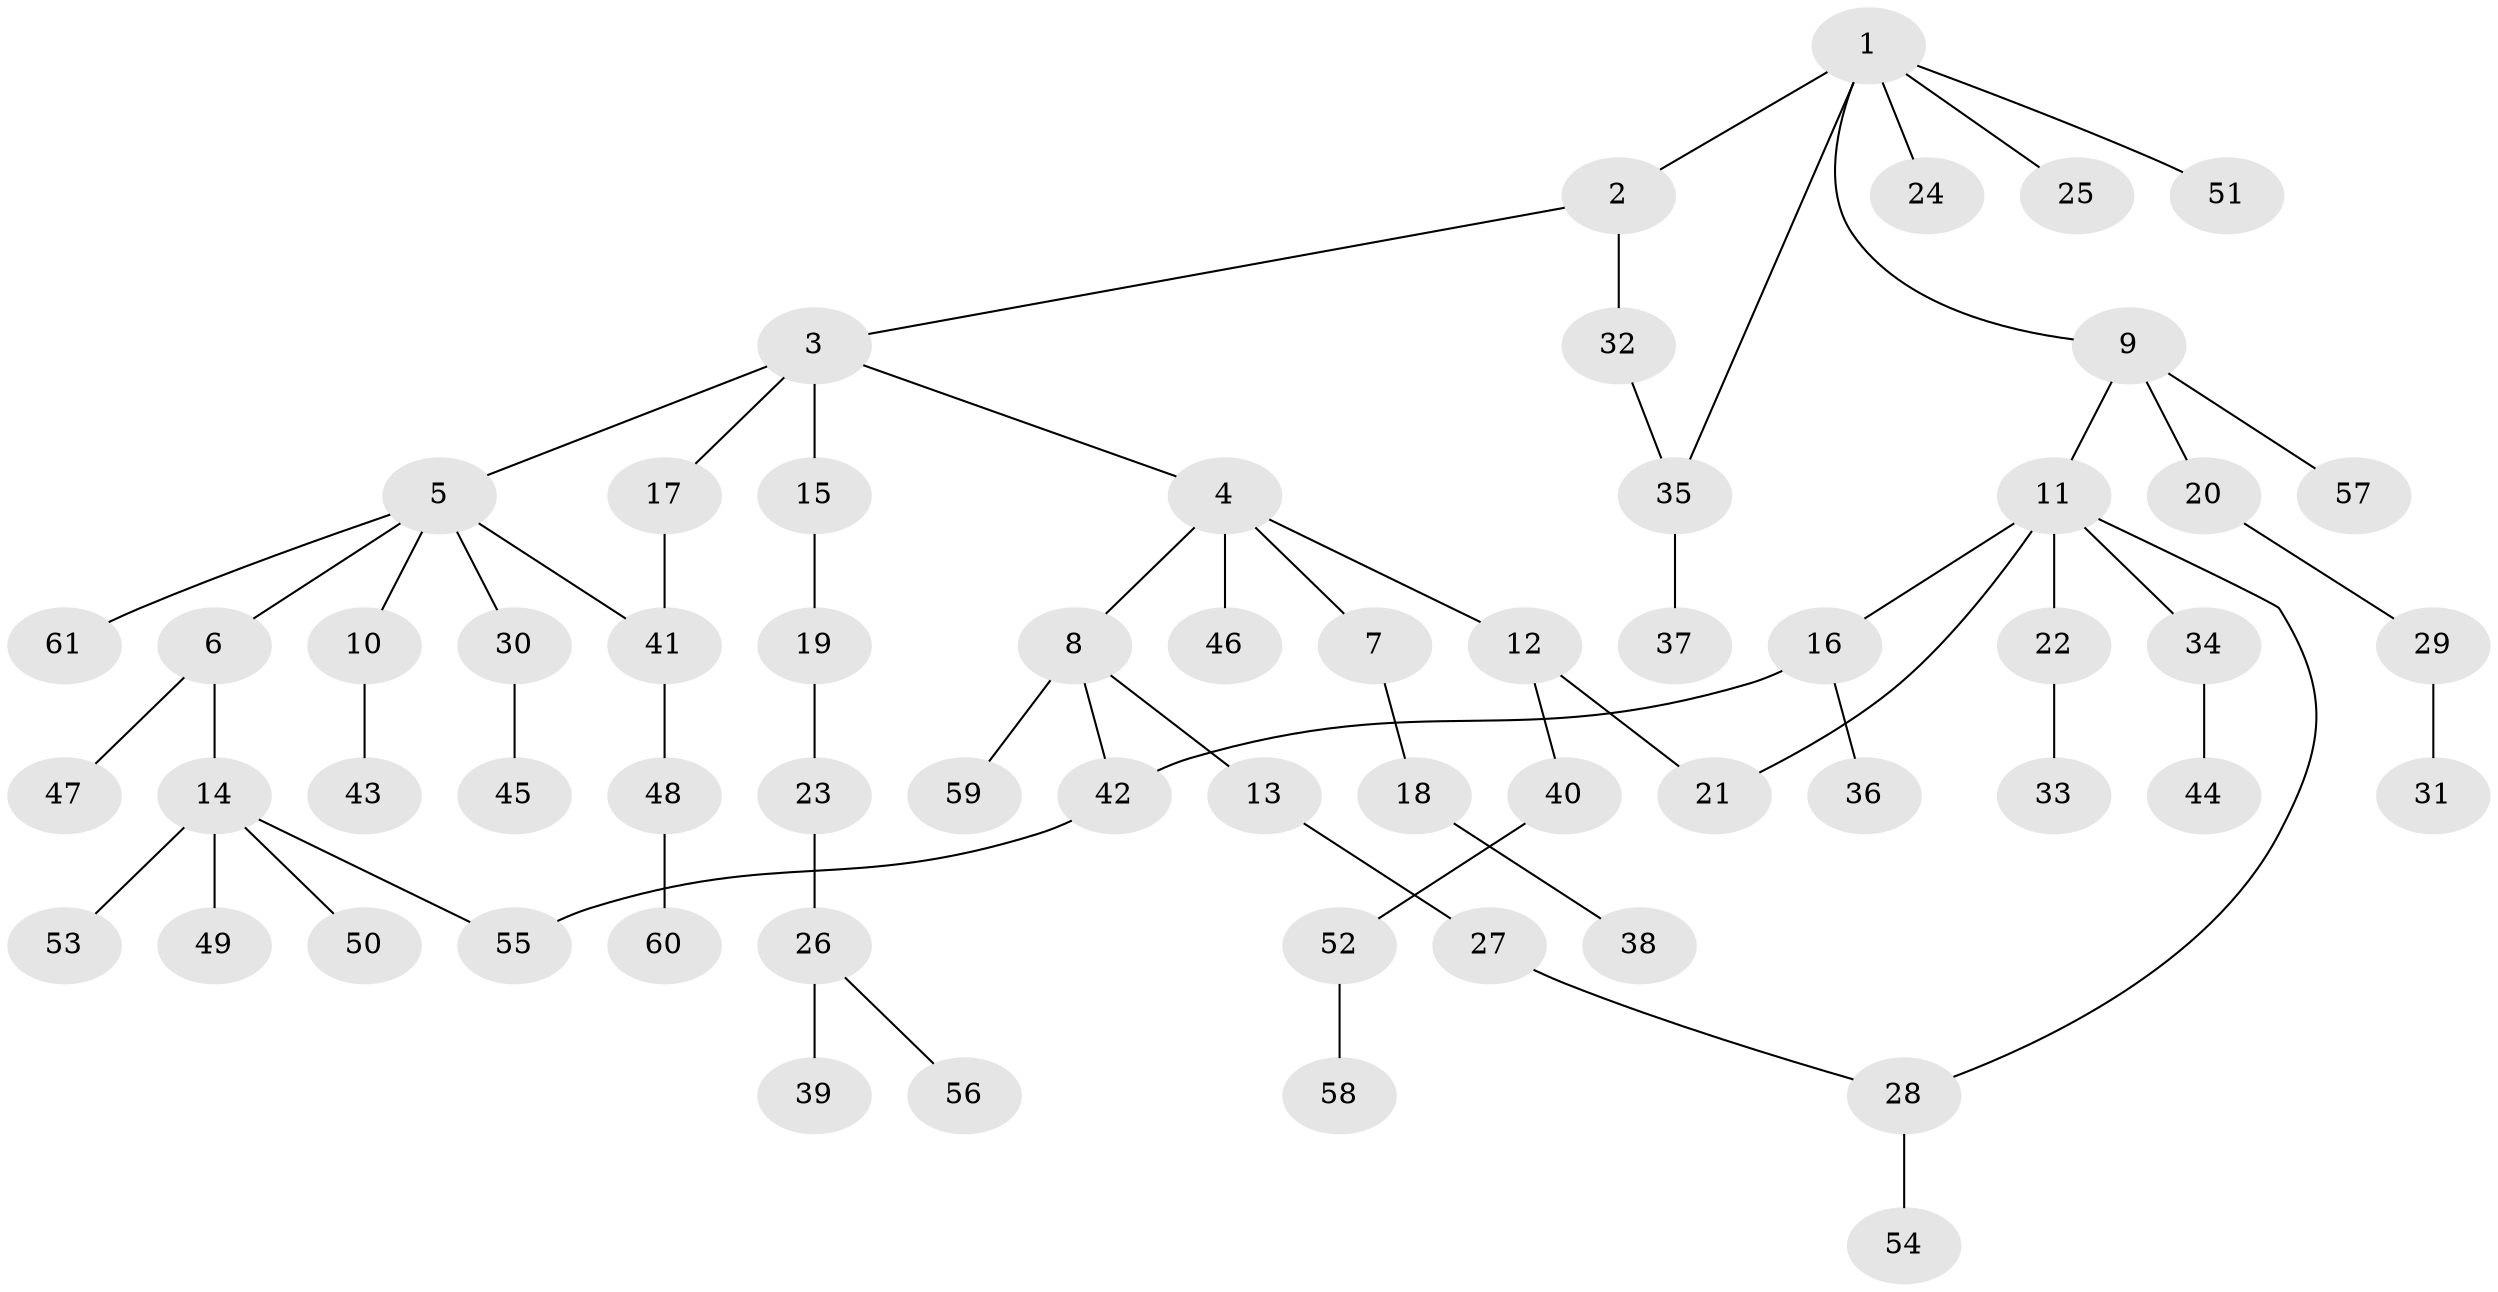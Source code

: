 // Generated by graph-tools (version 1.1) at 2025/01/03/09/25 03:01:07]
// undirected, 61 vertices, 66 edges
graph export_dot {
graph [start="1"]
  node [color=gray90,style=filled];
  1;
  2;
  3;
  4;
  5;
  6;
  7;
  8;
  9;
  10;
  11;
  12;
  13;
  14;
  15;
  16;
  17;
  18;
  19;
  20;
  21;
  22;
  23;
  24;
  25;
  26;
  27;
  28;
  29;
  30;
  31;
  32;
  33;
  34;
  35;
  36;
  37;
  38;
  39;
  40;
  41;
  42;
  43;
  44;
  45;
  46;
  47;
  48;
  49;
  50;
  51;
  52;
  53;
  54;
  55;
  56;
  57;
  58;
  59;
  60;
  61;
  1 -- 2;
  1 -- 9;
  1 -- 24;
  1 -- 25;
  1 -- 35;
  1 -- 51;
  2 -- 3;
  2 -- 32;
  3 -- 4;
  3 -- 5;
  3 -- 15;
  3 -- 17;
  4 -- 7;
  4 -- 8;
  4 -- 12;
  4 -- 46;
  5 -- 6;
  5 -- 10;
  5 -- 30;
  5 -- 41;
  5 -- 61;
  6 -- 14;
  6 -- 47;
  7 -- 18;
  8 -- 13;
  8 -- 42;
  8 -- 59;
  9 -- 11;
  9 -- 20;
  9 -- 57;
  10 -- 43;
  11 -- 16;
  11 -- 22;
  11 -- 34;
  11 -- 28;
  11 -- 21;
  12 -- 21;
  12 -- 40;
  13 -- 27;
  14 -- 49;
  14 -- 50;
  14 -- 53;
  14 -- 55;
  15 -- 19;
  16 -- 36;
  16 -- 42;
  17 -- 41;
  18 -- 38;
  19 -- 23;
  20 -- 29;
  22 -- 33;
  23 -- 26;
  26 -- 39;
  26 -- 56;
  27 -- 28;
  28 -- 54;
  29 -- 31;
  30 -- 45;
  32 -- 35;
  34 -- 44;
  35 -- 37;
  40 -- 52;
  41 -- 48;
  42 -- 55;
  48 -- 60;
  52 -- 58;
}
